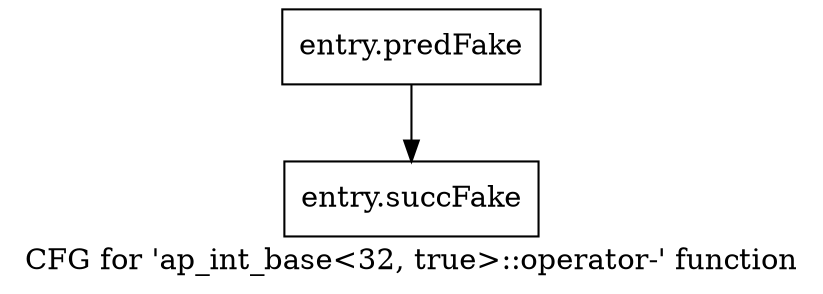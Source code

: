 digraph "CFG for 'ap_int_base\<32, true\>::operator-' function" {
	label="CFG for 'ap_int_base\<32, true\>::operator-' function";

	Node0x582a2d0 [shape=record,filename="",linenumber="",label="{entry.predFake}"];
	Node0x582a2d0 -> Node0x5aaf3a0[ callList="" memoryops="" filename="/home/omerfaruk/tools/Xilinx/Vitis_HLS/2023.2/include/etc/ap_int_base.h" execusionnum="0"];
	Node0x5aaf3a0 [shape=record,filename="/home/omerfaruk/tools/Xilinx/Vitis_HLS/2023.2/include/etc/ap_int_base.h",linenumber="891",label="{entry.succFake}"];
}
